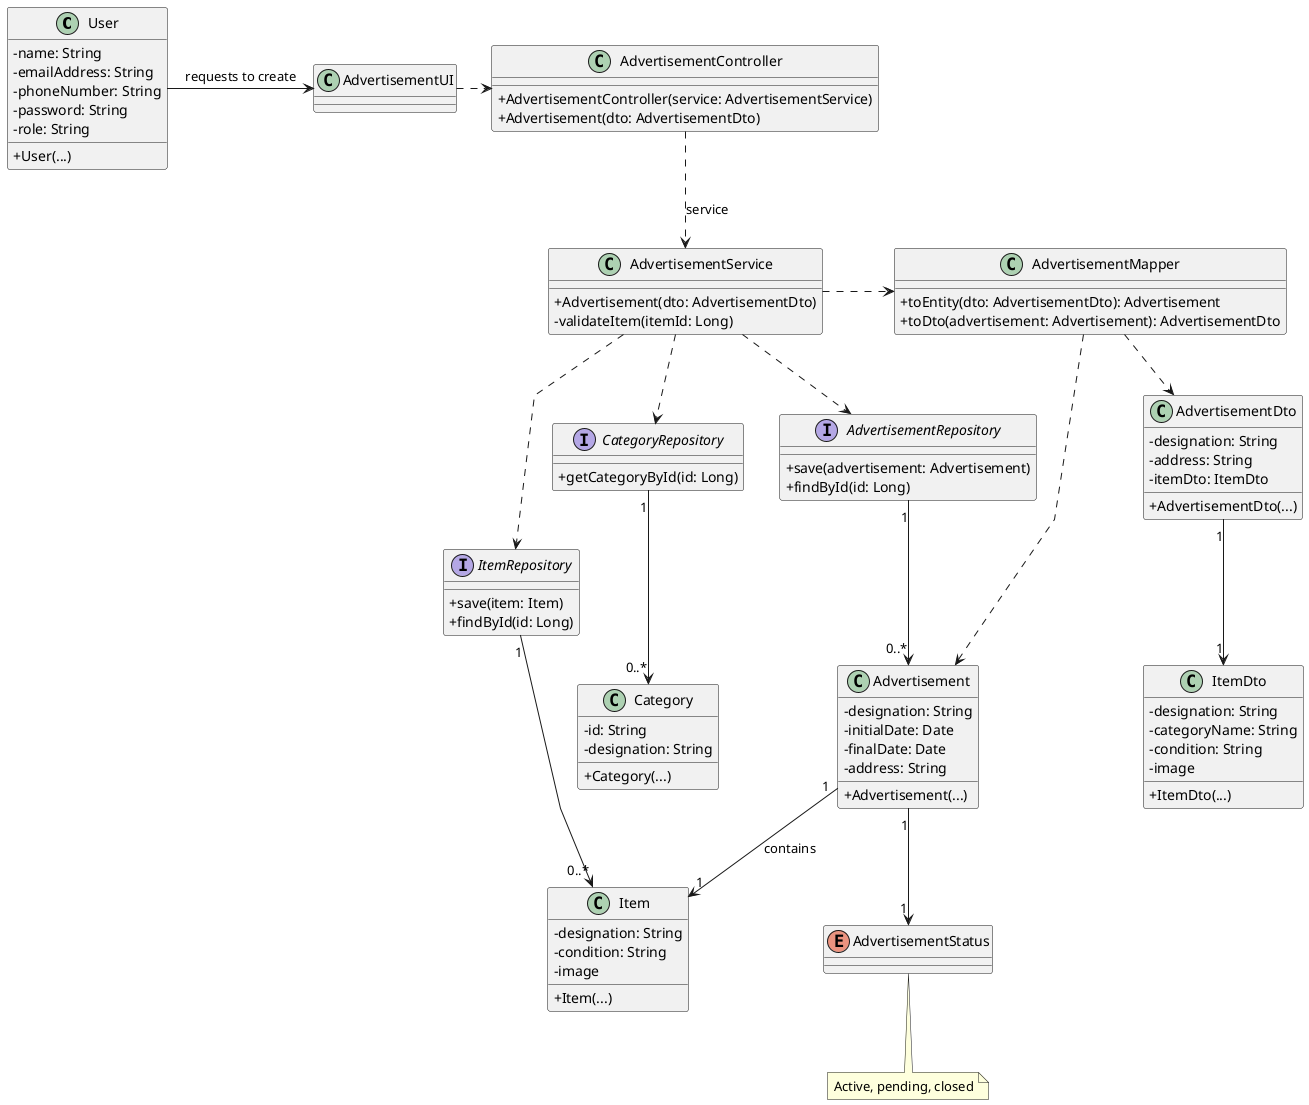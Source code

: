 @startuml
skinparam packageStyle rectangle
skinparam shadowing false
skinparam linetype polyline
skinparam classAttributeIconSize 0

class User {
    - name: String
    - emailAddress: String
    - phoneNumber: String
    - password: String
    - role: String
    + User(...)
}

class Item {
    - designation: String
    - condition: String
    - image
    + Item(...)
}

class ItemDto {
    - designation: String
    - categoryName: String
    - condition: String
    - image
    + ItemDto(...)
}

class Category {
    - id: String
    - designation: String
    + Category(...)
}

class AdvertisementDto {
    - designation: String
    - address: String
    - itemDto: ItemDto
    + AdvertisementDto(...)
}

class Advertisement {
    - designation: String
    - initialDate: Date
    - finalDate: Date
    - address: String
    + Advertisement(...)
}

enum AdvertisementStatus {
}

interface CategoryRepository {
    + getCategoryById(id: Long)
}
interface AdvertisementRepository {
    + save(advertisement: Advertisement)
    + findById(id: Long)
}
interface ItemRepository {
    + save(item: Item)
    + findById(id: Long)
}

class AdvertisementMapper {
    + toEntity(dto: AdvertisementDto): Advertisement
    + toDto(advertisement: Advertisement): AdvertisementDto
}

class AdvertisementService {
    + Advertisement(dto: AdvertisementDto)
    - validateItem(itemId: Long)
}

class AdvertisementController {
    + AdvertisementController(service: AdvertisementService)
    + Advertisement(dto: AdvertisementDto)
}

class AdvertisementUI

' --- Relacionamentos ---
AdvertisementUI .> AdvertisementController

AdvertisementController ..> AdvertisementService : service

AdvertisementService .> AdvertisementMapper
AdvertisementService ..> AdvertisementRepository
AdvertisementService ..> CategoryRepository
AdvertisementService ..> ItemRepository

ItemRepository "1" -> "0..*" Item
CategoryRepository "1" --> "0..*" Category
AdvertisementRepository "1" --> "0..*" Advertisement

User -> AdvertisementUI : requests to create

Advertisement "1" --> "1" AdvertisementStatus
Advertisement "1" --> "1" Item : contains
AdvertisementMapper ..> AdvertisementDto
AdvertisementMapper ..> Advertisement

AdvertisementDto "1" --> "1" ItemDto
note bottom of AdvertisementStatus
Active, pending, closed
endnote

@enduml